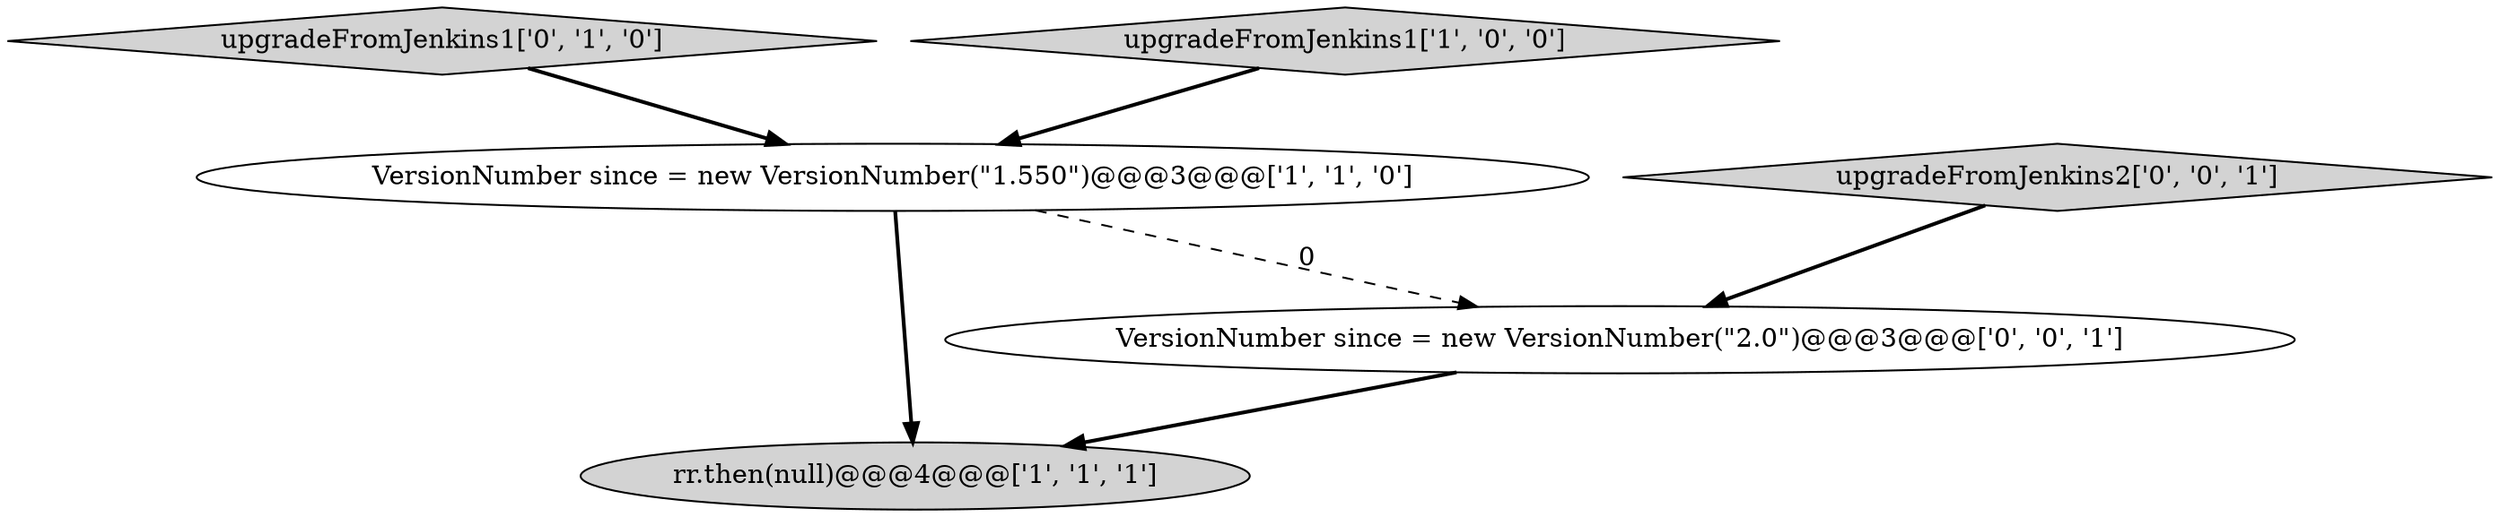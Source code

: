 digraph {
3 [style = filled, label = "upgradeFromJenkins1['0', '1', '0']", fillcolor = lightgray, shape = diamond image = "AAA0AAABBB2BBB"];
5 [style = filled, label = "VersionNumber since = new VersionNumber(\"2.0\")@@@3@@@['0', '0', '1']", fillcolor = white, shape = ellipse image = "AAA0AAABBB3BBB"];
4 [style = filled, label = "upgradeFromJenkins2['0', '0', '1']", fillcolor = lightgray, shape = diamond image = "AAA0AAABBB3BBB"];
1 [style = filled, label = "upgradeFromJenkins1['1', '0', '0']", fillcolor = lightgray, shape = diamond image = "AAA0AAABBB1BBB"];
0 [style = filled, label = "VersionNumber since = new VersionNumber(\"1.550\")@@@3@@@['1', '1', '0']", fillcolor = white, shape = ellipse image = "AAA0AAABBB1BBB"];
2 [style = filled, label = "rr.then(null)@@@4@@@['1', '1', '1']", fillcolor = lightgray, shape = ellipse image = "AAA0AAABBB1BBB"];
5->2 [style = bold, label=""];
1->0 [style = bold, label=""];
0->5 [style = dashed, label="0"];
4->5 [style = bold, label=""];
3->0 [style = bold, label=""];
0->2 [style = bold, label=""];
}
